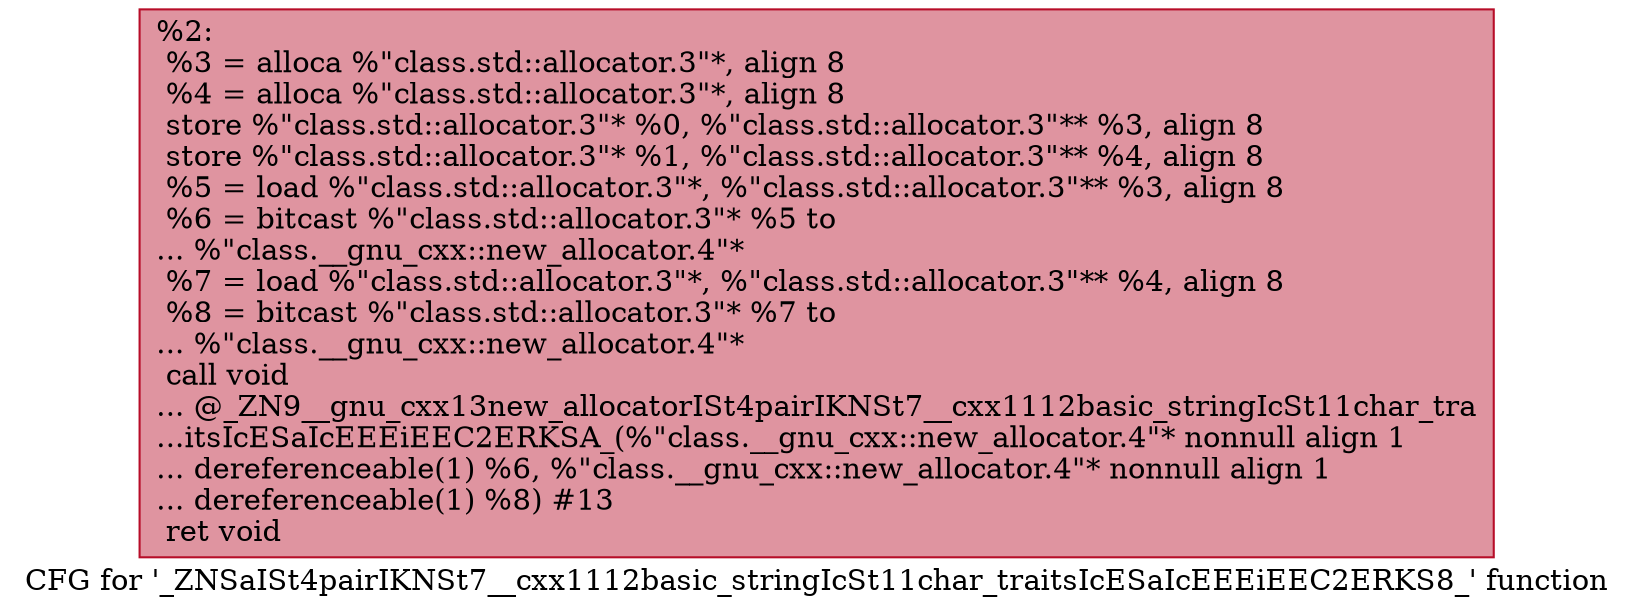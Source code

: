 digraph "CFG for '_ZNSaISt4pairIKNSt7__cxx1112basic_stringIcSt11char_traitsIcESaIcEEEiEEC2ERKS8_' function" {
	label="CFG for '_ZNSaISt4pairIKNSt7__cxx1112basic_stringIcSt11char_traitsIcESaIcEEEiEEC2ERKS8_' function";

	Node0x55a8467dc510 [shape=record,color="#b70d28ff", style=filled, fillcolor="#b70d2870",label="{%2:\l  %3 = alloca %\"class.std::allocator.3\"*, align 8\l  %4 = alloca %\"class.std::allocator.3\"*, align 8\l  store %\"class.std::allocator.3\"* %0, %\"class.std::allocator.3\"** %3, align 8\l  store %\"class.std::allocator.3\"* %1, %\"class.std::allocator.3\"** %4, align 8\l  %5 = load %\"class.std::allocator.3\"*, %\"class.std::allocator.3\"** %3, align 8\l  %6 = bitcast %\"class.std::allocator.3\"* %5 to\l... %\"class.__gnu_cxx::new_allocator.4\"*\l  %7 = load %\"class.std::allocator.3\"*, %\"class.std::allocator.3\"** %4, align 8\l  %8 = bitcast %\"class.std::allocator.3\"* %7 to\l... %\"class.__gnu_cxx::new_allocator.4\"*\l  call void\l... @_ZN9__gnu_cxx13new_allocatorISt4pairIKNSt7__cxx1112basic_stringIcSt11char_tra\l...itsIcESaIcEEEiEEC2ERKSA_(%\"class.__gnu_cxx::new_allocator.4\"* nonnull align 1\l... dereferenceable(1) %6, %\"class.__gnu_cxx::new_allocator.4\"* nonnull align 1\l... dereferenceable(1) %8) #13\l  ret void\l}"];
}
